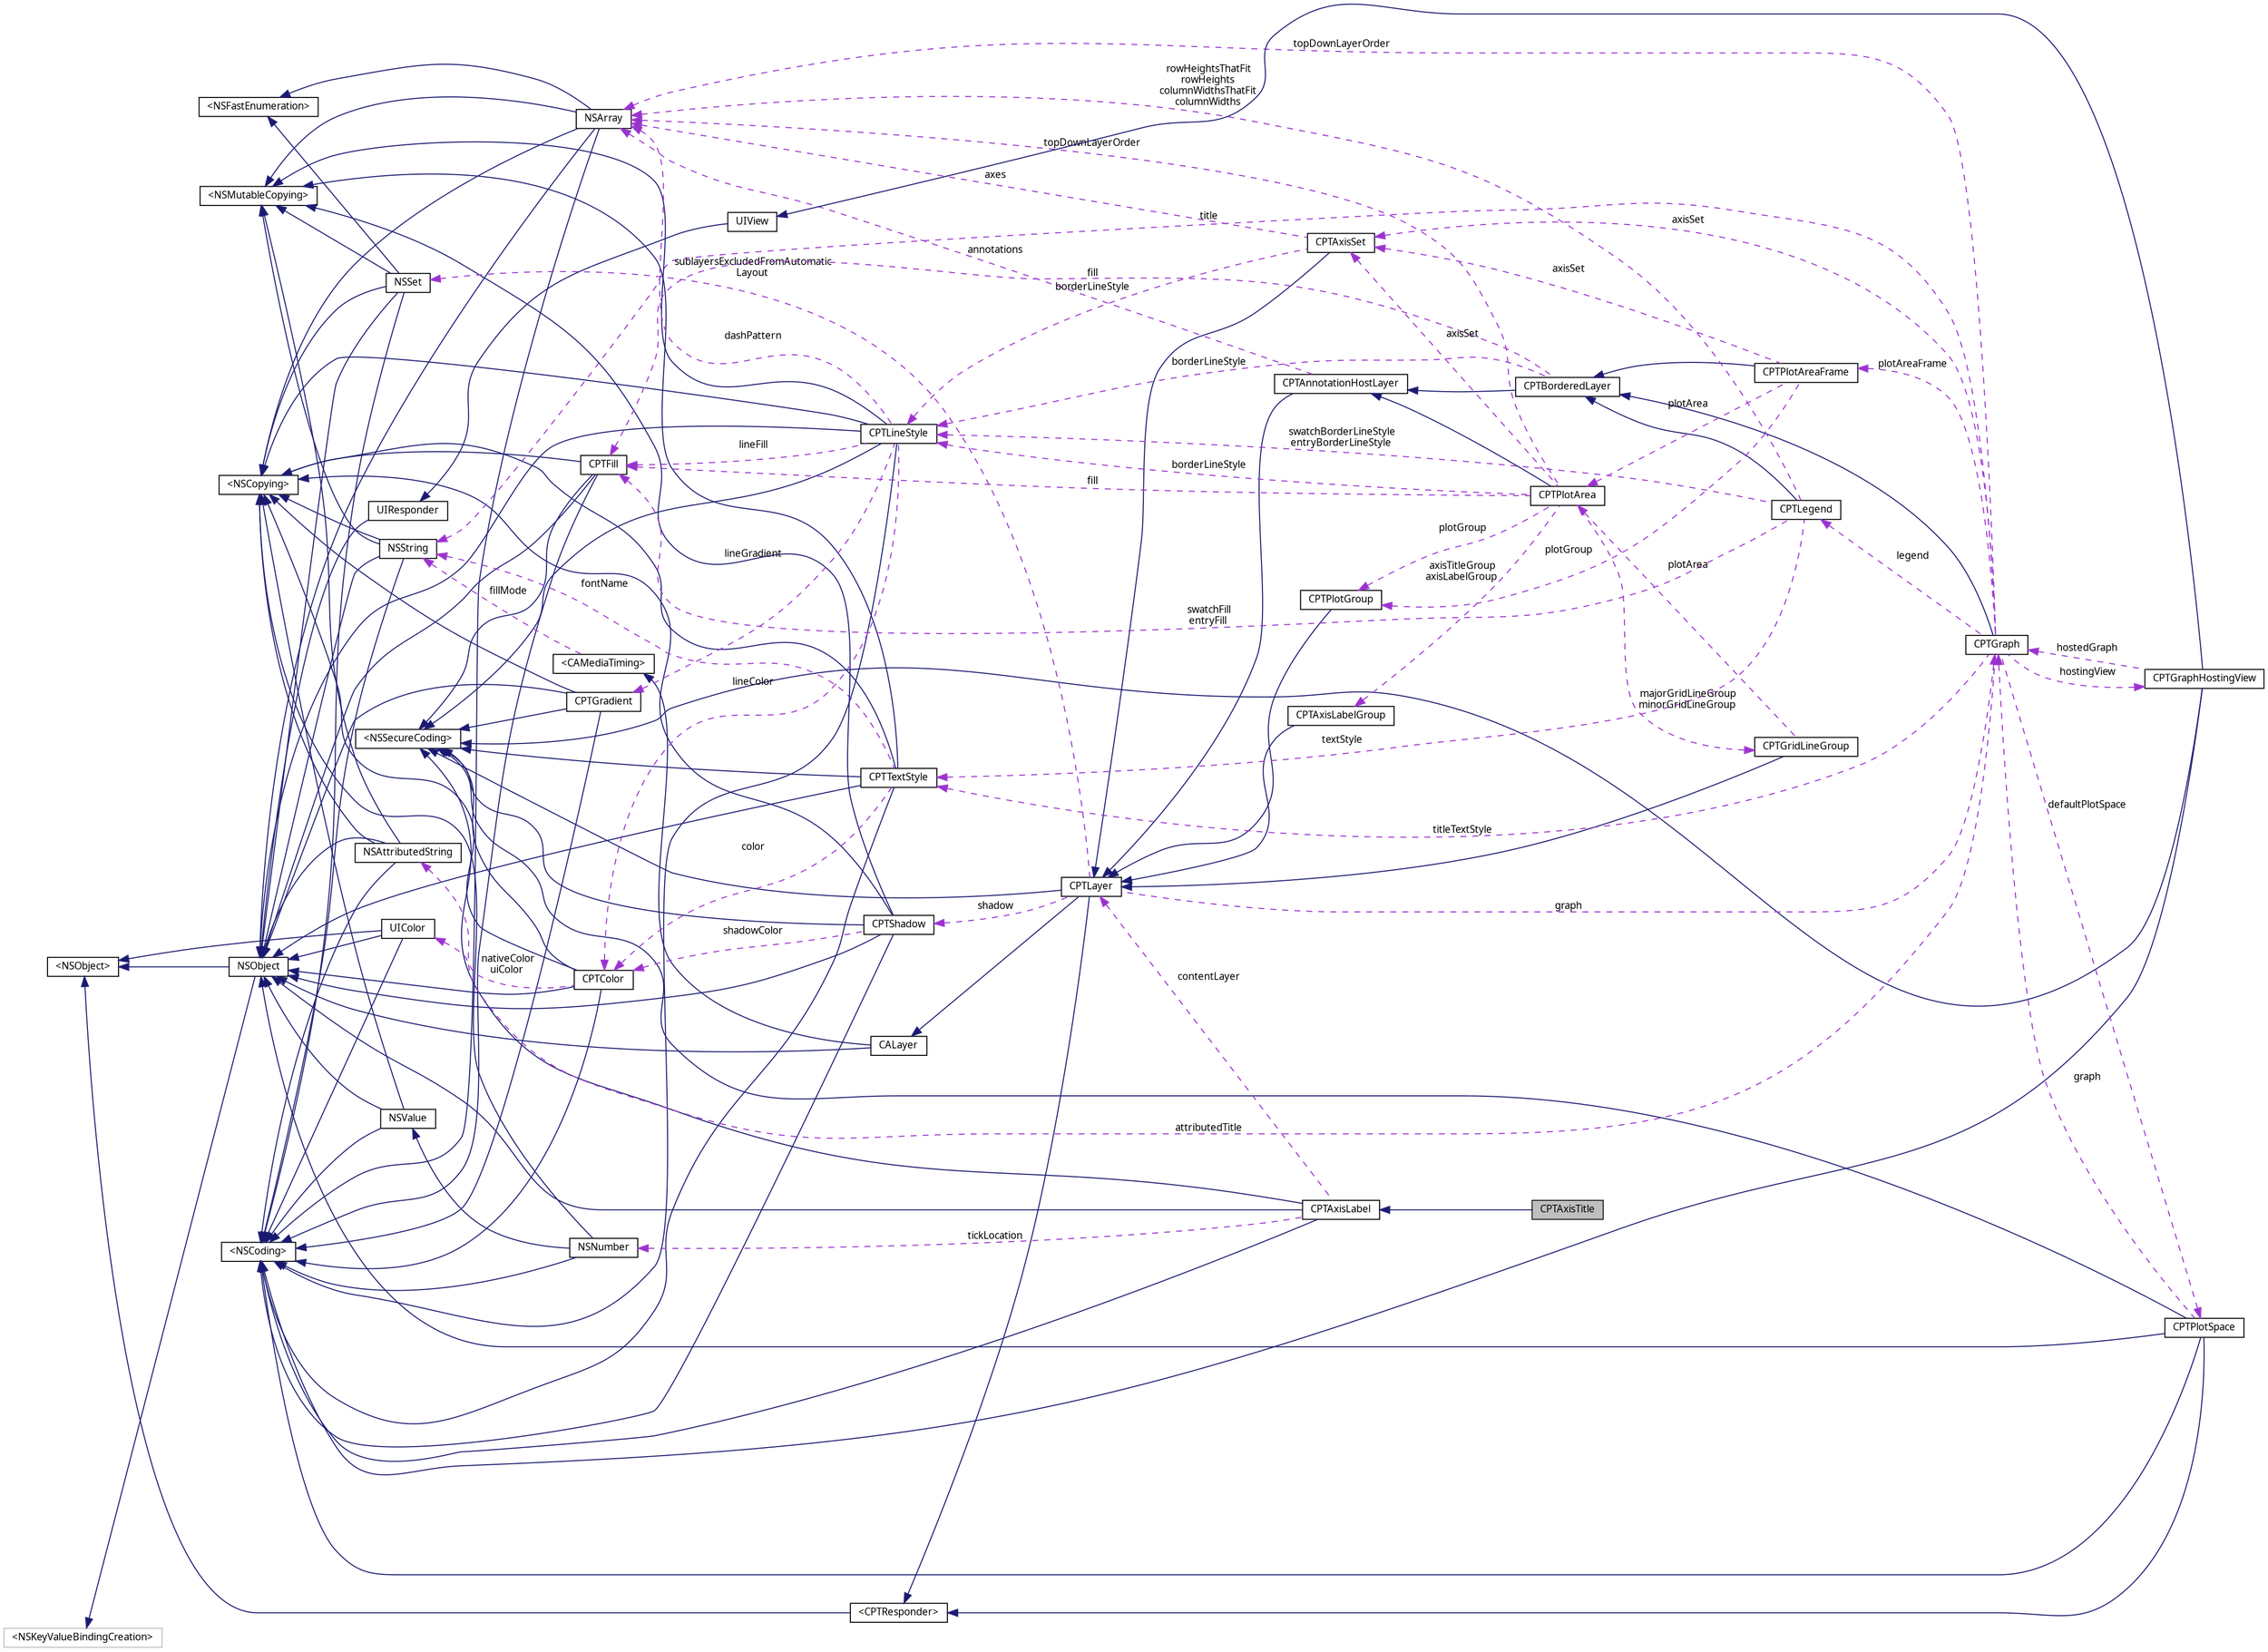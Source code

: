 digraph "CPTAxisTitle"
{
 // LATEX_PDF_SIZE
  bgcolor="transparent";
  edge [fontname="Lucinda Grande",fontsize="10",labelfontname="Lucinda Grande",labelfontsize="10"];
  node [fontname="Lucinda Grande",fontsize="10",shape=record];
  rankdir="LR";
  Node1 [label="CPTAxisTitle",height=0.2,width=0.4,color="black", fillcolor="grey75", style="filled", fontcolor="black",tooltip="An axis title."];
  Node2 -> Node1 [dir="back",color="midnightblue",fontsize="10",style="solid",fontname="Lucinda Grande"];
  Node2 [label="CPTAxisLabel",height=0.2,width=0.4,color="black",URL="$interface_c_p_t_axis_label.html",tooltip="An axis label."];
  Node3 -> Node2 [dir="back",color="midnightblue",fontsize="10",style="solid",fontname="Lucinda Grande"];
  Node3 [label="NSObject",height=0.2,width=0.4,color="black",URL="/Users/eskroch/Projects/Core Plot/documentation/doxygen/doxygen-cocoa-touch-tags.xml$https://developer.apple.com/library/ios/.html#documentation/Cocoa/Reference/Foundation/Classes/NSObject_Class/Reference/Reference",tooltip=" "];
  Node4 -> Node3 [dir="back",color="midnightblue",fontsize="10",style="solid",fontname="Lucinda Grande"];
  Node4 [label="\<NSObject\>",height=0.2,width=0.4,color="black",URL="/Users/eskroch/Projects/Core Plot/documentation/doxygen/doxygen-cocoa-touch-tags.xml$https://developer.apple.com/library/ios/.html#documentation/Cocoa/Reference/Foundation/Protocols/NSObject_Protocol/Reference/NSObject",tooltip=" "];
  Node5 -> Node3 [dir="back",color="midnightblue",fontsize="10",style="solid",fontname="Lucinda Grande"];
  Node5 [label="\<NSKeyValueBindingCreation\>",height=0.2,width=0.4,color="grey75",tooltip=" "];
  Node6 -> Node2 [dir="back",color="midnightblue",fontsize="10",style="solid",fontname="Lucinda Grande"];
  Node6 [label="\<NSCoding\>",height=0.2,width=0.4,color="black",URL="/Users/eskroch/Projects/Core Plot/documentation/doxygen/doxygen-cocoa-touch-tags.xml$https://developer.apple.com/library/ios/.html#documentation/Cocoa/Reference/Foundation/Protocols/NSCoding_Protocol/Reference/Reference",tooltip=" "];
  Node7 -> Node2 [dir="back",color="midnightblue",fontsize="10",style="solid",fontname="Lucinda Grande"];
  Node7 [label="\<NSSecureCoding\>",height=0.2,width=0.4,color="black",URL="/Users/eskroch/Projects/Core Plot/documentation/doxygen/doxygen-cocoa-touch-tags.xml$https://developer.apple.com/library/ios/documentation/Foundation/Reference/NSSecureCoding_Protocol_Ref/.html",tooltip=" "];
  Node8 -> Node2 [dir="back",color="darkorchid3",fontsize="10",style="dashed",label=" tickLocation" ,fontname="Lucinda Grande"];
  Node8 [label="NSNumber",height=0.2,width=0.4,color="black",URL="/Users/eskroch/Projects/Core Plot/documentation/doxygen/doxygen-cocoa-touch-tags.xml$https://developer.apple.com/library/ios/.html#documentation/Cocoa/Reference/Foundation/Classes/NSNumber_Class/Reference/Reference",tooltip=" "];
  Node9 -> Node8 [dir="back",color="midnightblue",fontsize="10",style="solid",fontname="Lucinda Grande"];
  Node9 [label="NSValue",height=0.2,width=0.4,color="black",URL="/Users/eskroch/Projects/Core Plot/documentation/doxygen/doxygen-cocoa-touch-tags.xml$https://developer.apple.com/library/ios/.html#documentation/Cocoa/Reference/Foundation/Classes/NSValue_Class/Reference/Reference",tooltip=" "];
  Node3 -> Node9 [dir="back",color="midnightblue",fontsize="10",style="solid",fontname="Lucinda Grande"];
  Node6 -> Node9 [dir="back",color="midnightblue",fontsize="10",style="solid",fontname="Lucinda Grande"];
  Node10 -> Node9 [dir="back",color="midnightblue",fontsize="10",style="solid",fontname="Lucinda Grande"];
  Node10 [label="\<NSCopying\>",height=0.2,width=0.4,color="black",URL="/Users/eskroch/Projects/Core Plot/documentation/doxygen/doxygen-cocoa-touch-tags.xml$https://developer.apple.com/library/ios/.html#documentation/Cocoa/Reference/Foundation/Protocols/NSCopying_Protocol/Reference/Reference",tooltip=" "];
  Node6 -> Node8 [dir="back",color="midnightblue",fontsize="10",style="solid",fontname="Lucinda Grande"];
  Node10 -> Node8 [dir="back",color="midnightblue",fontsize="10",style="solid",fontname="Lucinda Grande"];
  Node11 -> Node2 [dir="back",color="darkorchid3",fontsize="10",style="dashed",label=" contentLayer" ,fontname="Lucinda Grande"];
  Node11 [label="CPTLayer",height=0.2,width=0.4,color="black",URL="$interface_c_p_t_layer.html",tooltip="Base class for all Core Animation layers in Core Plot."];
  Node12 -> Node11 [dir="back",color="midnightblue",fontsize="10",style="solid",fontname="Lucinda Grande"];
  Node12 [label="CALayer",height=0.2,width=0.4,color="black",URL="/Users/eskroch/Projects/Core Plot/documentation/doxygen/doxygen-cocoa-touch-tags.xml$https://developer.apple.com/library/ios/.html#documentation/GraphicsImaging/Reference/CALayer_class/Introduction/Introduction",tooltip=" "];
  Node3 -> Node12 [dir="back",color="midnightblue",fontsize="10",style="solid",fontname="Lucinda Grande"];
  Node13 -> Node12 [dir="back",color="midnightblue",fontsize="10",style="solid",fontname="Lucinda Grande"];
  Node13 [label="\<CAMediaTiming\>",height=0.2,width=0.4,color="black",URL="/Users/eskroch/Projects/Core Plot/documentation/doxygen/doxygen-cocoa-touch-tags.xml$https://developer.apple.com/library/ios/.html#documentation/GraphicsImaging/Reference/CAMediaTiming_protocol/Introduction/Introduction",tooltip=" "];
  Node14 -> Node13 [dir="back",color="darkorchid3",fontsize="10",style="dashed",label=" fillMode" ,fontname="Lucinda Grande"];
  Node14 [label="NSString",height=0.2,width=0.4,color="black",URL="/Users/eskroch/Projects/Core Plot/documentation/doxygen/doxygen-cocoa-touch-tags.xml$https://developer.apple.com/library/ios/.html#documentation/Cocoa/Reference/Foundation/Classes/NSString_Class/Reference/NSString",tooltip=" "];
  Node3 -> Node14 [dir="back",color="midnightblue",fontsize="10",style="solid",fontname="Lucinda Grande"];
  Node6 -> Node14 [dir="back",color="midnightblue",fontsize="10",style="solid",fontname="Lucinda Grande"];
  Node10 -> Node14 [dir="back",color="midnightblue",fontsize="10",style="solid",fontname="Lucinda Grande"];
  Node15 -> Node14 [dir="back",color="midnightblue",fontsize="10",style="solid",fontname="Lucinda Grande"];
  Node15 [label="\<NSMutableCopying\>",height=0.2,width=0.4,color="black",URL="/Users/eskroch/Projects/Core Plot/documentation/doxygen/doxygen-cocoa-touch-tags.xml$https://developer.apple.com/library/ios/.html#documentation/Cocoa/Reference/Foundation/Protocols/NSMutableCopying_Protocol/Reference/Reference",tooltip=" "];
  Node16 -> Node11 [dir="back",color="midnightblue",fontsize="10",style="solid",fontname="Lucinda Grande"];
  Node16 [label="\<CPTResponder\>",height=0.2,width=0.4,color="black",URL="$protocol_c_p_t_responder-p.html",tooltip="The basis of all event processing in Core Plot."];
  Node4 -> Node16 [dir="back",color="midnightblue",fontsize="10",style="solid",fontname="Lucinda Grande"];
  Node7 -> Node11 [dir="back",color="midnightblue",fontsize="10",style="solid",fontname="Lucinda Grande"];
  Node17 -> Node11 [dir="back",color="darkorchid3",fontsize="10",style="dashed",label=" shadow" ,fontname="Lucinda Grande"];
  Node17 [label="CPTShadow",height=0.2,width=0.4,color="black",URL="$interface_c_p_t_shadow.html",tooltip="Immutable wrapper for various shadow drawing properties."];
  Node3 -> Node17 [dir="back",color="midnightblue",fontsize="10",style="solid",fontname="Lucinda Grande"];
  Node10 -> Node17 [dir="back",color="midnightblue",fontsize="10",style="solid",fontname="Lucinda Grande"];
  Node15 -> Node17 [dir="back",color="midnightblue",fontsize="10",style="solid",fontname="Lucinda Grande"];
  Node6 -> Node17 [dir="back",color="midnightblue",fontsize="10",style="solid",fontname="Lucinda Grande"];
  Node7 -> Node17 [dir="back",color="midnightblue",fontsize="10",style="solid",fontname="Lucinda Grande"];
  Node18 -> Node17 [dir="back",color="darkorchid3",fontsize="10",style="dashed",label=" shadowColor" ,fontname="Lucinda Grande"];
  Node18 [label="CPTColor",height=0.2,width=0.4,color="black",URL="$interface_c_p_t_color.html",tooltip="An immutable color."];
  Node3 -> Node18 [dir="back",color="midnightblue",fontsize="10",style="solid",fontname="Lucinda Grande"];
  Node10 -> Node18 [dir="back",color="midnightblue",fontsize="10",style="solid",fontname="Lucinda Grande"];
  Node6 -> Node18 [dir="back",color="midnightblue",fontsize="10",style="solid",fontname="Lucinda Grande"];
  Node7 -> Node18 [dir="back",color="midnightblue",fontsize="10",style="solid",fontname="Lucinda Grande"];
  Node19 -> Node18 [dir="back",color="darkorchid3",fontsize="10",style="dashed",label=" nativeColor\nuiColor" ,fontname="Lucinda Grande"];
  Node19 [label="UIColor",height=0.2,width=0.4,color="black",URL="/Users/eskroch/Projects/Core Plot/documentation/doxygen/doxygen-cocoa-touch-tags.xml$https://developer.apple.com/library/ios/.html#documentation/UIKit/Reference/UIColor_Class/Reference/Reference",tooltip=" "];
  Node3 -> Node19 [dir="back",color="midnightblue",fontsize="10",style="solid",fontname="Lucinda Grande"];
  Node6 -> Node19 [dir="back",color="midnightblue",fontsize="10",style="solid",fontname="Lucinda Grande"];
  Node4 -> Node19 [dir="back",color="midnightblue",fontsize="10",style="solid",fontname="Lucinda Grande"];
  Node20 -> Node11 [dir="back",color="darkorchid3",fontsize="10",style="dashed",label=" sublayersExcludedFromAutomatic\lLayout" ,fontname="Lucinda Grande"];
  Node20 [label="NSSet",height=0.2,width=0.4,color="black",URL="/Users/eskroch/Projects/Core Plot/documentation/doxygen/doxygen-cocoa-touch-tags.xml$https://developer.apple.com/library/ios/.html#documentation/Cocoa/Reference/Foundation/Classes/NSSet_Class/Reference/Reference",tooltip=" "];
  Node3 -> Node20 [dir="back",color="midnightblue",fontsize="10",style="solid",fontname="Lucinda Grande"];
  Node6 -> Node20 [dir="back",color="midnightblue",fontsize="10",style="solid",fontname="Lucinda Grande"];
  Node10 -> Node20 [dir="back",color="midnightblue",fontsize="10",style="solid",fontname="Lucinda Grande"];
  Node21 -> Node20 [dir="back",color="midnightblue",fontsize="10",style="solid",fontname="Lucinda Grande"];
  Node21 [label="\<NSFastEnumeration\>",height=0.2,width=0.4,color="black",URL="/Users/eskroch/Projects/Core Plot/documentation/doxygen/doxygen-cocoa-touch-tags.xml$https://developer.apple.com/library/ios/.html#documentation/Cocoa/Reference/NSFastEnumeration_protocol/Reference/NSFastEnumeration",tooltip=" "];
  Node15 -> Node20 [dir="back",color="midnightblue",fontsize="10",style="solid",fontname="Lucinda Grande"];
  Node22 -> Node11 [dir="back",color="darkorchid3",fontsize="10",style="dashed",label=" graph" ,fontname="Lucinda Grande"];
  Node22 [label="CPTGraph",height=0.2,width=0.4,color="black",URL="$interface_c_p_t_graph.html",tooltip="An abstract graph class."];
  Node23 -> Node22 [dir="back",color="midnightblue",fontsize="10",style="solid",fontname="Lucinda Grande"];
  Node23 [label="CPTBorderedLayer",height=0.2,width=0.4,color="black",URL="$interface_c_p_t_bordered_layer.html",tooltip="A layer with a border line and background fill."];
  Node24 -> Node23 [dir="back",color="midnightblue",fontsize="10",style="solid",fontname="Lucinda Grande"];
  Node24 [label="CPTAnnotationHostLayer",height=0.2,width=0.4,color="black",URL="$interface_c_p_t_annotation_host_layer.html",tooltip="A container layer for annotations."];
  Node11 -> Node24 [dir="back",color="midnightblue",fontsize="10",style="solid",fontname="Lucinda Grande"];
  Node25 -> Node24 [dir="back",color="darkorchid3",fontsize="10",style="dashed",label=" annotations" ,fontname="Lucinda Grande"];
  Node25 [label="NSArray",height=0.2,width=0.4,color="black",URL="/Users/eskroch/Projects/Core Plot/documentation/doxygen/doxygen-cocoa-touch-tags.xml$https://developer.apple.com/library/ios/.html#documentation/Cocoa/Reference/Foundation/Classes/NSArray_Class/NSArray",tooltip=" "];
  Node3 -> Node25 [dir="back",color="midnightblue",fontsize="10",style="solid",fontname="Lucinda Grande"];
  Node6 -> Node25 [dir="back",color="midnightblue",fontsize="10",style="solid",fontname="Lucinda Grande"];
  Node10 -> Node25 [dir="back",color="midnightblue",fontsize="10",style="solid",fontname="Lucinda Grande"];
  Node21 -> Node25 [dir="back",color="midnightblue",fontsize="10",style="solid",fontname="Lucinda Grande"];
  Node15 -> Node25 [dir="back",color="midnightblue",fontsize="10",style="solid",fontname="Lucinda Grande"];
  Node26 -> Node23 [dir="back",color="darkorchid3",fontsize="10",style="dashed",label=" fill" ,fontname="Lucinda Grande"];
  Node26 [label="CPTFill",height=0.2,width=0.4,color="black",URL="$interface_c_p_t_fill.html",tooltip="Draws area fills."];
  Node3 -> Node26 [dir="back",color="midnightblue",fontsize="10",style="solid",fontname="Lucinda Grande"];
  Node10 -> Node26 [dir="back",color="midnightblue",fontsize="10",style="solid",fontname="Lucinda Grande"];
  Node6 -> Node26 [dir="back",color="midnightblue",fontsize="10",style="solid",fontname="Lucinda Grande"];
  Node7 -> Node26 [dir="back",color="midnightblue",fontsize="10",style="solid",fontname="Lucinda Grande"];
  Node27 -> Node23 [dir="back",color="darkorchid3",fontsize="10",style="dashed",label=" borderLineStyle" ,fontname="Lucinda Grande"];
  Node27 [label="CPTLineStyle",height=0.2,width=0.4,color="black",URL="$interface_c_p_t_line_style.html",tooltip="Immutable wrapper for various line drawing properties. Create a CPTMutableLineStyle if you want to cu..."];
  Node3 -> Node27 [dir="back",color="midnightblue",fontsize="10",style="solid",fontname="Lucinda Grande"];
  Node10 -> Node27 [dir="back",color="midnightblue",fontsize="10",style="solid",fontname="Lucinda Grande"];
  Node15 -> Node27 [dir="back",color="midnightblue",fontsize="10",style="solid",fontname="Lucinda Grande"];
  Node6 -> Node27 [dir="back",color="midnightblue",fontsize="10",style="solid",fontname="Lucinda Grande"];
  Node7 -> Node27 [dir="back",color="midnightblue",fontsize="10",style="solid",fontname="Lucinda Grande"];
  Node26 -> Node27 [dir="back",color="darkorchid3",fontsize="10",style="dashed",label=" lineFill" ,fontname="Lucinda Grande"];
  Node28 -> Node27 [dir="back",color="darkorchid3",fontsize="10",style="dashed",label=" lineGradient" ,fontname="Lucinda Grande"];
  Node28 [label="CPTGradient",height=0.2,width=0.4,color="black",URL="$interface_c_p_t_gradient.html",tooltip="Draws color gradient fills."];
  Node3 -> Node28 [dir="back",color="midnightblue",fontsize="10",style="solid",fontname="Lucinda Grande"];
  Node10 -> Node28 [dir="back",color="midnightblue",fontsize="10",style="solid",fontname="Lucinda Grande"];
  Node6 -> Node28 [dir="back",color="midnightblue",fontsize="10",style="solid",fontname="Lucinda Grande"];
  Node7 -> Node28 [dir="back",color="midnightblue",fontsize="10",style="solid",fontname="Lucinda Grande"];
  Node18 -> Node27 [dir="back",color="darkorchid3",fontsize="10",style="dashed",label=" lineColor" ,fontname="Lucinda Grande"];
  Node25 -> Node27 [dir="back",color="darkorchid3",fontsize="10",style="dashed",label=" dashPattern" ,fontname="Lucinda Grande"];
  Node29 -> Node22 [dir="back",color="darkorchid3",fontsize="10",style="dashed",label=" titleTextStyle" ,fontname="Lucinda Grande"];
  Node29 [label="CPTTextStyle",height=0.2,width=0.4,color="black",URL="$interface_c_p_t_text_style.html",tooltip="Immutable wrapper for various text style properties."];
  Node3 -> Node29 [dir="back",color="midnightblue",fontsize="10",style="solid",fontname="Lucinda Grande"];
  Node10 -> Node29 [dir="back",color="midnightblue",fontsize="10",style="solid",fontname="Lucinda Grande"];
  Node15 -> Node29 [dir="back",color="midnightblue",fontsize="10",style="solid",fontname="Lucinda Grande"];
  Node6 -> Node29 [dir="back",color="midnightblue",fontsize="10",style="solid",fontname="Lucinda Grande"];
  Node7 -> Node29 [dir="back",color="midnightblue",fontsize="10",style="solid",fontname="Lucinda Grande"];
  Node14 -> Node29 [dir="back",color="darkorchid3",fontsize="10",style="dashed",label=" fontName" ,fontname="Lucinda Grande"];
  Node18 -> Node29 [dir="back",color="darkorchid3",fontsize="10",style="dashed",label=" color" ,fontname="Lucinda Grande"];
  Node30 -> Node22 [dir="back",color="darkorchid3",fontsize="10",style="dashed",label=" hostingView" ,fontname="Lucinda Grande"];
  Node30 [label="CPTGraphHostingView",height=0.2,width=0.4,color="black",URL="$interface_c_p_t_graph_hosting_view.html",tooltip="A container view for displaying a CPTGraph."];
  Node31 -> Node30 [dir="back",color="midnightblue",fontsize="10",style="solid",fontname="Lucinda Grande"];
  Node31 [label="UIView",height=0.2,width=0.4,color="black",URL="/Users/eskroch/Projects/Core Plot/documentation/doxygen/doxygen-cocoa-touch-tags.xml$https://developer.apple.com/library/ios/.html#documentation/UIKit/Reference/UIView_Class/UIView/UIView",tooltip=" "];
  Node32 -> Node31 [dir="back",color="midnightblue",fontsize="10",style="solid",fontname="Lucinda Grande"];
  Node32 [label="UIResponder",height=0.2,width=0.4,color="black",URL="/Users/eskroch/Projects/Core Plot/documentation/doxygen/doxygen-cocoa-touch-tags.xml$https://developer.apple.com/library/ios/#documentation/UIKit/Reference/UIResponder_Class/Reference/Reference.html.html#//apple_ref/occ/cl/UIResponder",tooltip=" "];
  Node3 -> Node32 [dir="back",color="midnightblue",fontsize="10",style="solid",fontname="Lucinda Grande"];
  Node6 -> Node30 [dir="back",color="midnightblue",fontsize="10",style="solid",fontname="Lucinda Grande"];
  Node7 -> Node30 [dir="back",color="midnightblue",fontsize="10",style="solid",fontname="Lucinda Grande"];
  Node22 -> Node30 [dir="back",color="darkorchid3",fontsize="10",style="dashed",label=" hostedGraph" ,fontname="Lucinda Grande"];
  Node33 -> Node22 [dir="back",color="darkorchid3",fontsize="10",style="dashed",label=" axisSet" ,fontname="Lucinda Grande"];
  Node33 [label="CPTAxisSet",height=0.2,width=0.4,color="black",URL="$interface_c_p_t_axis_set.html",tooltip="A container layer for the set of axes for a graph."];
  Node11 -> Node33 [dir="back",color="midnightblue",fontsize="10",style="solid",fontname="Lucinda Grande"];
  Node27 -> Node33 [dir="back",color="darkorchid3",fontsize="10",style="dashed",label=" borderLineStyle" ,fontname="Lucinda Grande"];
  Node25 -> Node33 [dir="back",color="darkorchid3",fontsize="10",style="dashed",label=" axes" ,fontname="Lucinda Grande"];
  Node34 -> Node22 [dir="back",color="darkorchid3",fontsize="10",style="dashed",label=" attributedTitle" ,fontname="Lucinda Grande"];
  Node34 [label="NSAttributedString",height=0.2,width=0.4,color="black",URL="/Users/eskroch/Projects/Core Plot/documentation/doxygen/doxygen-cocoa-touch-tags.xml$https://developer.apple.com/library/ios/.html#documentation/Cocoa/Reference/Foundation/Classes/NSAttributedString_Class/Reference/NSAttributedString",tooltip=" "];
  Node3 -> Node34 [dir="back",color="midnightblue",fontsize="10",style="solid",fontname="Lucinda Grande"];
  Node6 -> Node34 [dir="back",color="midnightblue",fontsize="10",style="solid",fontname="Lucinda Grande"];
  Node10 -> Node34 [dir="back",color="midnightblue",fontsize="10",style="solid",fontname="Lucinda Grande"];
  Node15 -> Node34 [dir="back",color="midnightblue",fontsize="10",style="solid",fontname="Lucinda Grande"];
  Node35 -> Node22 [dir="back",color="darkorchid3",fontsize="10",style="dashed",label=" plotAreaFrame" ,fontname="Lucinda Grande"];
  Node35 [label="CPTPlotAreaFrame",height=0.2,width=0.4,color="black",URL="$interface_c_p_t_plot_area_frame.html",tooltip="A layer drawn on top of the graph layer and behind all plot elements."];
  Node23 -> Node35 [dir="back",color="midnightblue",fontsize="10",style="solid",fontname="Lucinda Grande"];
  Node33 -> Node35 [dir="back",color="darkorchid3",fontsize="10",style="dashed",label=" axisSet" ,fontname="Lucinda Grande"];
  Node36 -> Node35 [dir="back",color="darkorchid3",fontsize="10",style="dashed",label=" plotArea" ,fontname="Lucinda Grande"];
  Node36 [label="CPTPlotArea",height=0.2,width=0.4,color="black",URL="$interface_c_p_t_plot_area.html",tooltip="A layer representing the actual plotting area of a graph."];
  Node24 -> Node36 [dir="back",color="midnightblue",fontsize="10",style="solid",fontname="Lucinda Grande"];
  Node37 -> Node36 [dir="back",color="darkorchid3",fontsize="10",style="dashed",label=" majorGridLineGroup\nminorGridLineGroup" ,fontname="Lucinda Grande"];
  Node37 [label="CPTGridLineGroup",height=0.2,width=0.4,color="black",URL="$interface_c_p_t_grid_line_group.html",tooltip="A group of grid line layers."];
  Node11 -> Node37 [dir="back",color="midnightblue",fontsize="10",style="solid",fontname="Lucinda Grande"];
  Node36 -> Node37 [dir="back",color="darkorchid3",fontsize="10",style="dashed",label=" plotArea" ,fontname="Lucinda Grande"];
  Node26 -> Node36 [dir="back",color="darkorchid3",fontsize="10",style="dashed",label=" fill" ,fontname="Lucinda Grande"];
  Node33 -> Node36 [dir="back",color="darkorchid3",fontsize="10",style="dashed",label=" axisSet" ,fontname="Lucinda Grande"];
  Node27 -> Node36 [dir="back",color="darkorchid3",fontsize="10",style="dashed",label=" borderLineStyle" ,fontname="Lucinda Grande"];
  Node38 -> Node36 [dir="back",color="darkorchid3",fontsize="10",style="dashed",label=" axisTitleGroup\naxisLabelGroup" ,fontname="Lucinda Grande"];
  Node38 [label="CPTAxisLabelGroup",height=0.2,width=0.4,color="black",URL="$interface_c_p_t_axis_label_group.html",tooltip="A container layer for the axis labels."];
  Node11 -> Node38 [dir="back",color="midnightblue",fontsize="10",style="solid",fontname="Lucinda Grande"];
  Node39 -> Node36 [dir="back",color="darkorchid3",fontsize="10",style="dashed",label=" plotGroup" ,fontname="Lucinda Grande"];
  Node39 [label="CPTPlotGroup",height=0.2,width=0.4,color="black",URL="$interface_c_p_t_plot_group.html",tooltip="Defines the coordinate system of a plot."];
  Node11 -> Node39 [dir="back",color="midnightblue",fontsize="10",style="solid",fontname="Lucinda Grande"];
  Node25 -> Node36 [dir="back",color="darkorchid3",fontsize="10",style="dashed",label=" topDownLayerOrder" ,fontname="Lucinda Grande"];
  Node39 -> Node35 [dir="back",color="darkorchid3",fontsize="10",style="dashed",label=" plotGroup" ,fontname="Lucinda Grande"];
  Node14 -> Node22 [dir="back",color="darkorchid3",fontsize="10",style="dashed",label=" title" ,fontname="Lucinda Grande"];
  Node40 -> Node22 [dir="back",color="darkorchid3",fontsize="10",style="dashed",label=" defaultPlotSpace" ,fontname="Lucinda Grande"];
  Node40 [label="CPTPlotSpace",height=0.2,width=0.4,color="black",URL="$interface_c_p_t_plot_space.html",tooltip="Defines the coordinate system of a plot."];
  Node3 -> Node40 [dir="back",color="midnightblue",fontsize="10",style="solid",fontname="Lucinda Grande"];
  Node16 -> Node40 [dir="back",color="midnightblue",fontsize="10",style="solid",fontname="Lucinda Grande"];
  Node6 -> Node40 [dir="back",color="midnightblue",fontsize="10",style="solid",fontname="Lucinda Grande"];
  Node7 -> Node40 [dir="back",color="midnightblue",fontsize="10",style="solid",fontname="Lucinda Grande"];
  Node22 -> Node40 [dir="back",color="darkorchid3",fontsize="10",style="dashed",label=" graph" ,fontname="Lucinda Grande"];
  Node41 -> Node22 [dir="back",color="darkorchid3",fontsize="10",style="dashed",label=" legend" ,fontname="Lucinda Grande"];
  Node41 [label="CPTLegend",height=0.2,width=0.4,color="black",URL="$interface_c_p_t_legend.html",tooltip="A graph legend."];
  Node23 -> Node41 [dir="back",color="midnightblue",fontsize="10",style="solid",fontname="Lucinda Grande"];
  Node29 -> Node41 [dir="back",color="darkorchid3",fontsize="10",style="dashed",label=" textStyle" ,fontname="Lucinda Grande"];
  Node26 -> Node41 [dir="back",color="darkorchid3",fontsize="10",style="dashed",label=" swatchFill\nentryFill" ,fontname="Lucinda Grande"];
  Node27 -> Node41 [dir="back",color="darkorchid3",fontsize="10",style="dashed",label=" swatchBorderLineStyle\nentryBorderLineStyle" ,fontname="Lucinda Grande"];
  Node25 -> Node41 [dir="back",color="darkorchid3",fontsize="10",style="dashed",label=" rowHeightsThatFit\nrowHeights\ncolumnWidthsThatFit\ncolumnWidths" ,fontname="Lucinda Grande"];
  Node25 -> Node22 [dir="back",color="darkorchid3",fontsize="10",style="dashed",label=" topDownLayerOrder" ,fontname="Lucinda Grande"];
}
